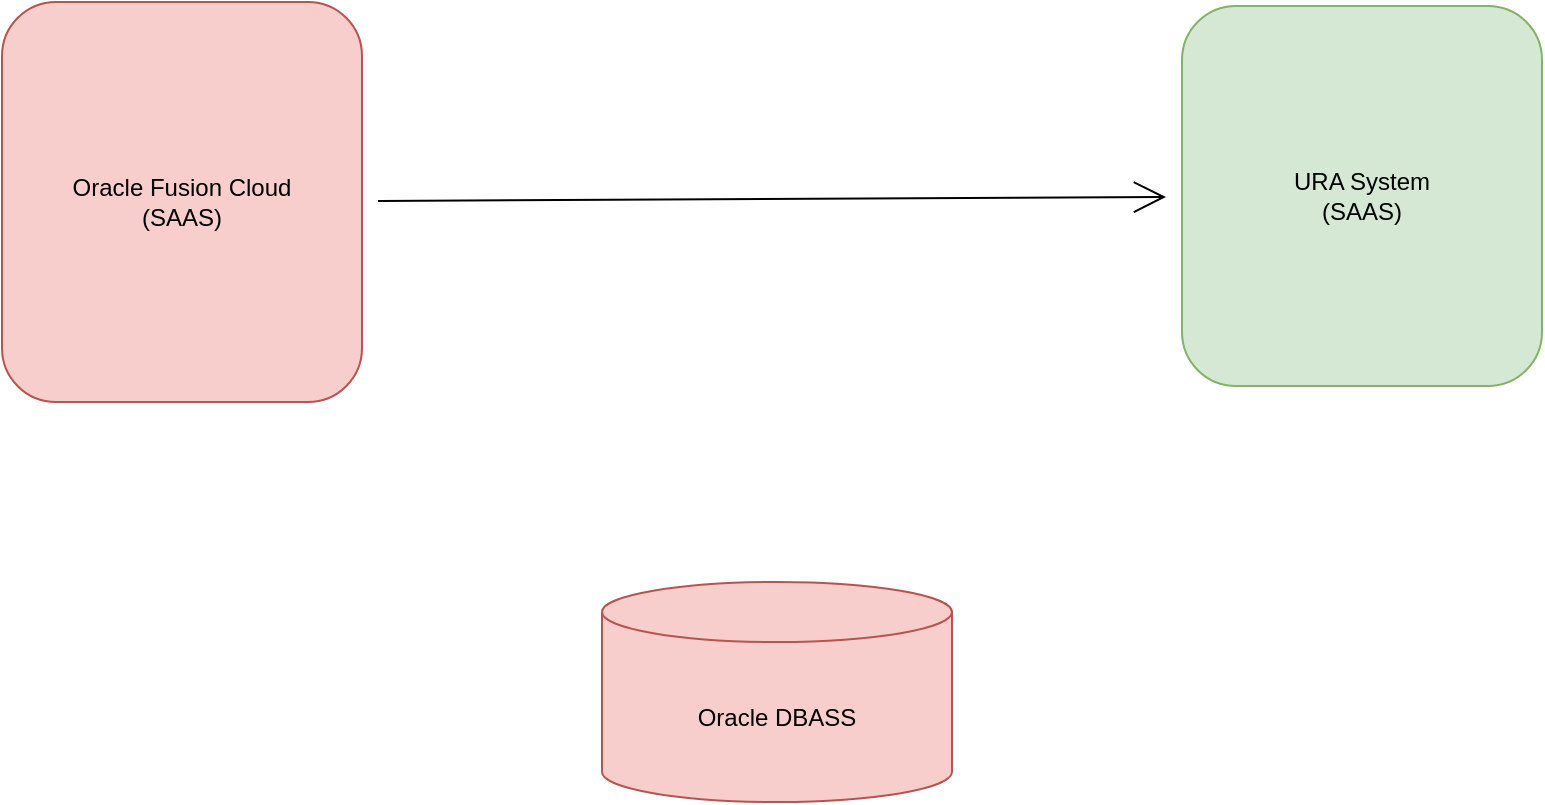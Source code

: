 <mxfile version="15.3.3" type="github">
  <diagram id="8HeUtQUGu5ji-7GCRT2_" name="Page-1">
    <mxGraphModel dx="1080" dy="457" grid="1" gridSize="10" guides="1" tooltips="1" connect="1" arrows="1" fold="1" page="1" pageScale="1" pageWidth="850" pageHeight="1100" math="0" shadow="0">
      <root>
        <mxCell id="0" />
        <mxCell id="1" parent="0" />
        <mxCell id="0yW0VmLgAH_ZyGegOOnq-9" style="edgeStyle=none;curved=1;rounded=0;orthogonalLoop=1;jettySize=auto;html=1;endArrow=open;startSize=14;endSize=14;sourcePerimeterSpacing=8;targetPerimeterSpacing=8;" edge="1" parent="1" source="0yW0VmLgAH_ZyGegOOnq-1" target="0yW0VmLgAH_ZyGegOOnq-2">
          <mxGeometry relative="1" as="geometry" />
        </mxCell>
        <mxCell id="0yW0VmLgAH_ZyGegOOnq-1" value="&lt;div&gt;Oracle Fusion Cloud &lt;br&gt;&lt;/div&gt;&lt;div&gt;(SAAS)&lt;br&gt;&lt;/div&gt;" style="rounded=1;whiteSpace=wrap;html=1;hachureGap=4;pointerEvents=0;fillColor=#f8cecc;strokeColor=#b85450;" vertex="1" parent="1">
          <mxGeometry x="60" y="70" width="180" height="200" as="geometry" />
        </mxCell>
        <mxCell id="0yW0VmLgAH_ZyGegOOnq-2" value="&lt;div&gt;URA System &lt;br&gt;&lt;/div&gt;&lt;div&gt;(SAAS)&lt;br&gt;&lt;/div&gt;" style="rounded=1;whiteSpace=wrap;html=1;hachureGap=4;pointerEvents=0;fillColor=#d5e8d4;strokeColor=#82b366;" vertex="1" parent="1">
          <mxGeometry x="650" y="72" width="180" height="190" as="geometry" />
        </mxCell>
        <mxCell id="0yW0VmLgAH_ZyGegOOnq-3" value="Oracle DBASS" style="shape=cylinder3;whiteSpace=wrap;html=1;boundedLbl=1;backgroundOutline=1;size=15;hachureGap=4;pointerEvents=0;fillColor=#f8cecc;strokeColor=#b85450;" vertex="1" parent="1">
          <mxGeometry x="360" y="360" width="175" height="110" as="geometry" />
        </mxCell>
      </root>
    </mxGraphModel>
  </diagram>
</mxfile>
